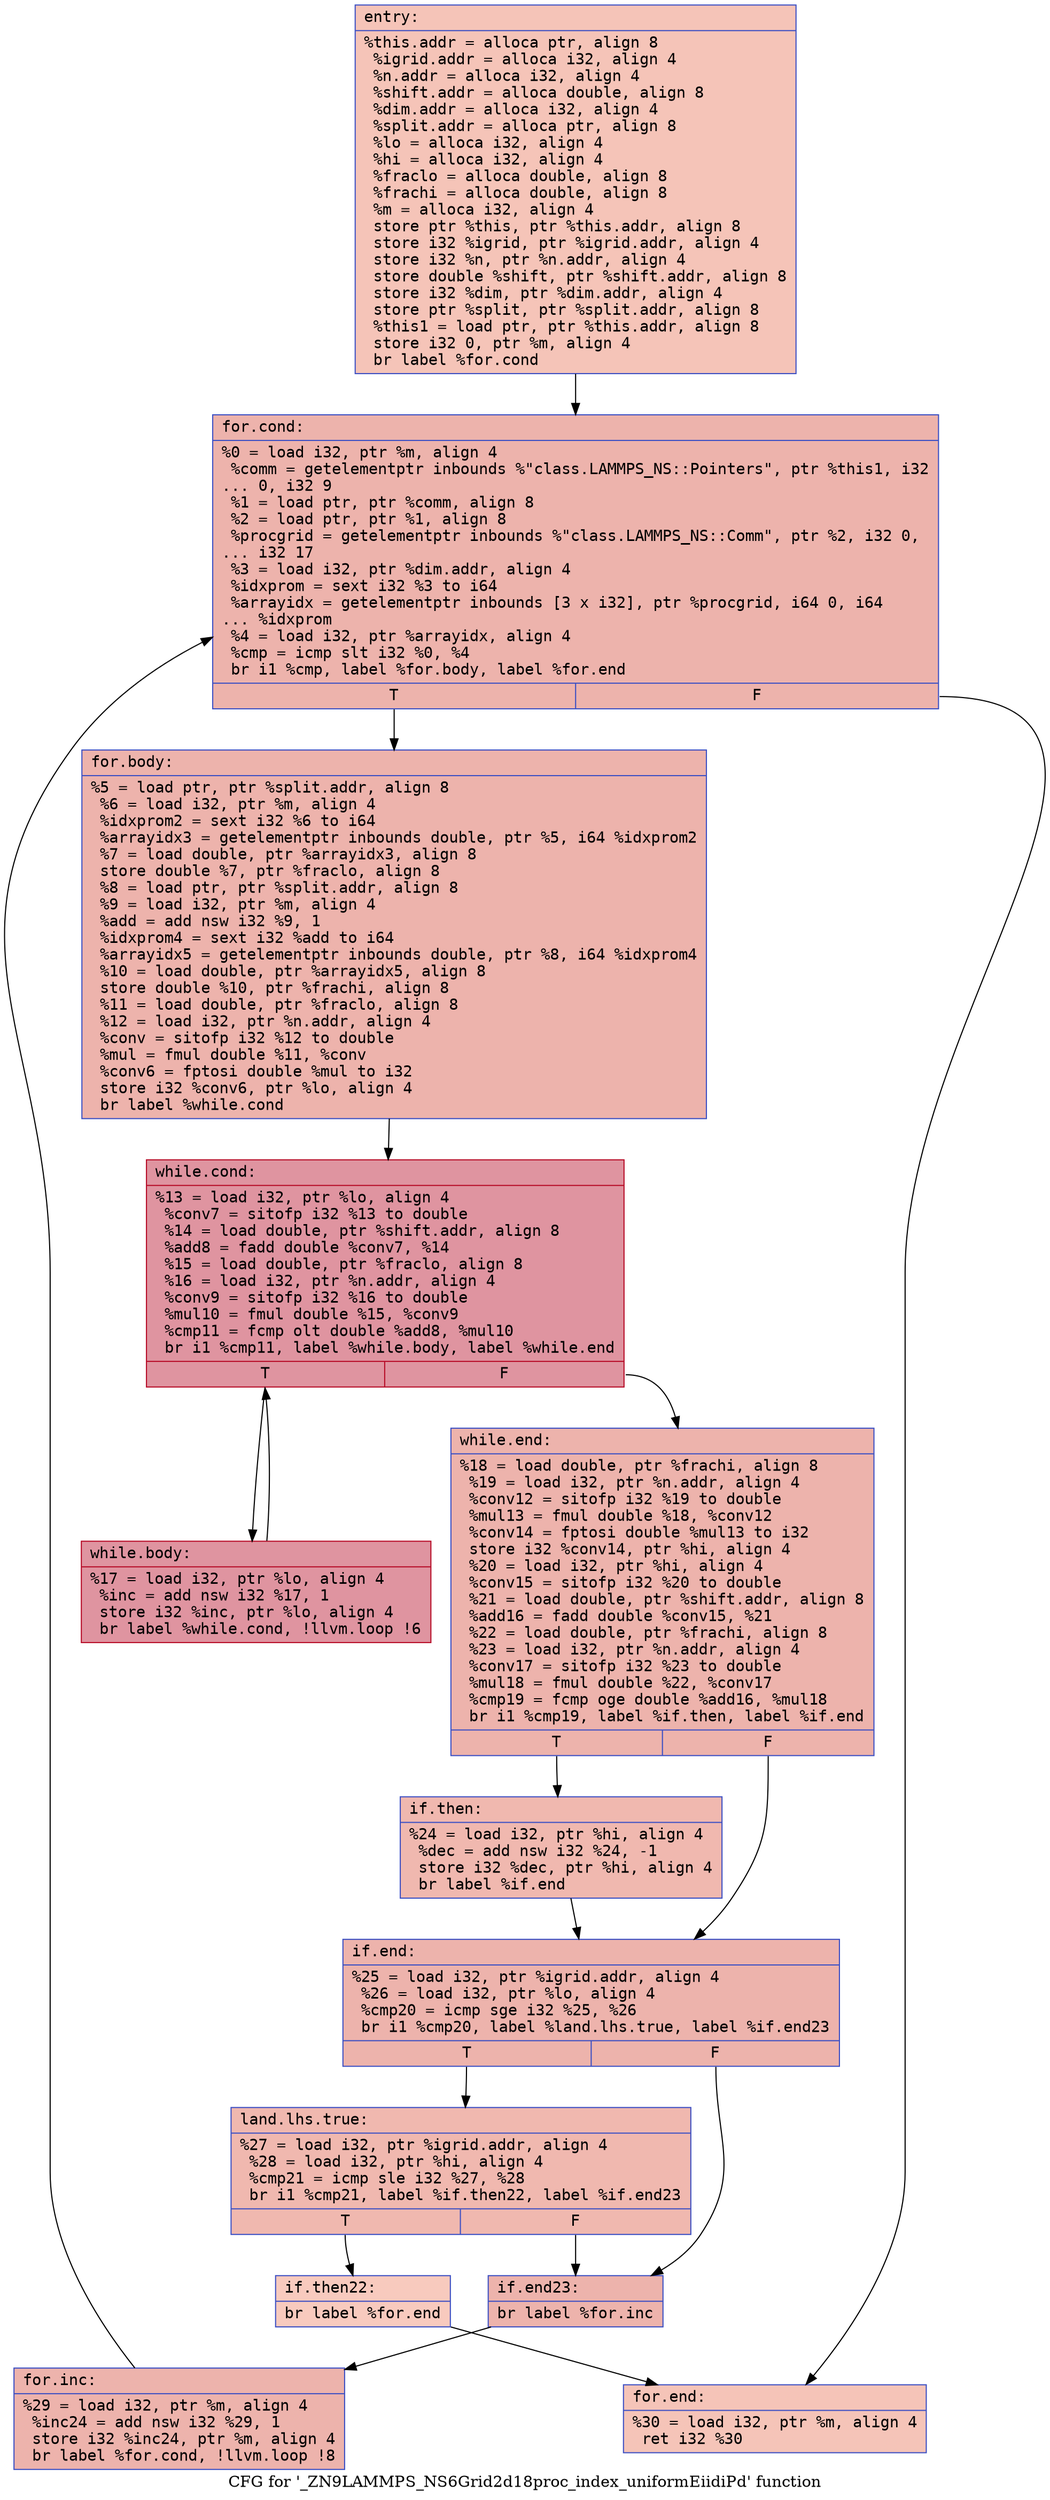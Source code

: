 digraph "CFG for '_ZN9LAMMPS_NS6Grid2d18proc_index_uniformEiidiPd' function" {
	label="CFG for '_ZN9LAMMPS_NS6Grid2d18proc_index_uniformEiidiPd' function";

	Node0x560f90f3b060 [shape=record,color="#3d50c3ff", style=filled, fillcolor="#e97a5f70" fontname="Courier",label="{entry:\l|  %this.addr = alloca ptr, align 8\l  %igrid.addr = alloca i32, align 4\l  %n.addr = alloca i32, align 4\l  %shift.addr = alloca double, align 8\l  %dim.addr = alloca i32, align 4\l  %split.addr = alloca ptr, align 8\l  %lo = alloca i32, align 4\l  %hi = alloca i32, align 4\l  %fraclo = alloca double, align 8\l  %frachi = alloca double, align 8\l  %m = alloca i32, align 4\l  store ptr %this, ptr %this.addr, align 8\l  store i32 %igrid, ptr %igrid.addr, align 4\l  store i32 %n, ptr %n.addr, align 4\l  store double %shift, ptr %shift.addr, align 8\l  store i32 %dim, ptr %dim.addr, align 4\l  store ptr %split, ptr %split.addr, align 8\l  %this1 = load ptr, ptr %this.addr, align 8\l  store i32 0, ptr %m, align 4\l  br label %for.cond\l}"];
	Node0x560f90f3b060 -> Node0x560f90f423f0[tooltip="entry -> for.cond\nProbability 100.00%" ];
	Node0x560f90f423f0 [shape=record,color="#3d50c3ff", style=filled, fillcolor="#d6524470" fontname="Courier",label="{for.cond:\l|  %0 = load i32, ptr %m, align 4\l  %comm = getelementptr inbounds %\"class.LAMMPS_NS::Pointers\", ptr %this1, i32\l... 0, i32 9\l  %1 = load ptr, ptr %comm, align 8\l  %2 = load ptr, ptr %1, align 8\l  %procgrid = getelementptr inbounds %\"class.LAMMPS_NS::Comm\", ptr %2, i32 0,\l... i32 17\l  %3 = load i32, ptr %dim.addr, align 4\l  %idxprom = sext i32 %3 to i64\l  %arrayidx = getelementptr inbounds [3 x i32], ptr %procgrid, i64 0, i64\l... %idxprom\l  %4 = load i32, ptr %arrayidx, align 4\l  %cmp = icmp slt i32 %0, %4\l  br i1 %cmp, label %for.body, label %for.end\l|{<s0>T|<s1>F}}"];
	Node0x560f90f423f0:s0 -> Node0x560f90f3f8e0[tooltip="for.cond -> for.body\nProbability 96.88%" ];
	Node0x560f90f423f0:s1 -> Node0x560f90f3f960[tooltip="for.cond -> for.end\nProbability 3.12%" ];
	Node0x560f90f3f8e0 [shape=record,color="#3d50c3ff", style=filled, fillcolor="#d6524470" fontname="Courier",label="{for.body:\l|  %5 = load ptr, ptr %split.addr, align 8\l  %6 = load i32, ptr %m, align 4\l  %idxprom2 = sext i32 %6 to i64\l  %arrayidx3 = getelementptr inbounds double, ptr %5, i64 %idxprom2\l  %7 = load double, ptr %arrayidx3, align 8\l  store double %7, ptr %fraclo, align 8\l  %8 = load ptr, ptr %split.addr, align 8\l  %9 = load i32, ptr %m, align 4\l  %add = add nsw i32 %9, 1\l  %idxprom4 = sext i32 %add to i64\l  %arrayidx5 = getelementptr inbounds double, ptr %8, i64 %idxprom4\l  %10 = load double, ptr %arrayidx5, align 8\l  store double %10, ptr %frachi, align 8\l  %11 = load double, ptr %fraclo, align 8\l  %12 = load i32, ptr %n.addr, align 4\l  %conv = sitofp i32 %12 to double\l  %mul = fmul double %11, %conv\l  %conv6 = fptosi double %mul to i32\l  store i32 %conv6, ptr %lo, align 4\l  br label %while.cond\l}"];
	Node0x560f90f3f8e0 -> Node0x560f90f439c0[tooltip="for.body -> while.cond\nProbability 100.00%" ];
	Node0x560f90f439c0 [shape=record,color="#b70d28ff", style=filled, fillcolor="#b70d2870" fontname="Courier",label="{while.cond:\l|  %13 = load i32, ptr %lo, align 4\l  %conv7 = sitofp i32 %13 to double\l  %14 = load double, ptr %shift.addr, align 8\l  %add8 = fadd double %conv7, %14\l  %15 = load double, ptr %fraclo, align 8\l  %16 = load i32, ptr %n.addr, align 4\l  %conv9 = sitofp i32 %16 to double\l  %mul10 = fmul double %15, %conv9\l  %cmp11 = fcmp olt double %add8, %mul10\l  br i1 %cmp11, label %while.body, label %while.end\l|{<s0>T|<s1>F}}"];
	Node0x560f90f439c0:s0 -> Node0x560f90f43fe0[tooltip="while.cond -> while.body\nProbability 96.88%" ];
	Node0x560f90f439c0:s1 -> Node0x560f90f44060[tooltip="while.cond -> while.end\nProbability 3.12%" ];
	Node0x560f90f43fe0 [shape=record,color="#b70d28ff", style=filled, fillcolor="#b70d2870" fontname="Courier",label="{while.body:\l|  %17 = load i32, ptr %lo, align 4\l  %inc = add nsw i32 %17, 1\l  store i32 %inc, ptr %lo, align 4\l  br label %while.cond, !llvm.loop !6\l}"];
	Node0x560f90f43fe0 -> Node0x560f90f439c0[tooltip="while.body -> while.cond\nProbability 100.00%" ];
	Node0x560f90f44060 [shape=record,color="#3d50c3ff", style=filled, fillcolor="#d6524470" fontname="Courier",label="{while.end:\l|  %18 = load double, ptr %frachi, align 8\l  %19 = load i32, ptr %n.addr, align 4\l  %conv12 = sitofp i32 %19 to double\l  %mul13 = fmul double %18, %conv12\l  %conv14 = fptosi double %mul13 to i32\l  store i32 %conv14, ptr %hi, align 4\l  %20 = load i32, ptr %hi, align 4\l  %conv15 = sitofp i32 %20 to double\l  %21 = load double, ptr %shift.addr, align 8\l  %add16 = fadd double %conv15, %21\l  %22 = load double, ptr %frachi, align 8\l  %23 = load i32, ptr %n.addr, align 4\l  %conv17 = sitofp i32 %23 to double\l  %mul18 = fmul double %22, %conv17\l  %cmp19 = fcmp oge double %add16, %mul18\l  br i1 %cmp19, label %if.then, label %if.end\l|{<s0>T|<s1>F}}"];
	Node0x560f90f44060:s0 -> Node0x560f90f45070[tooltip="while.end -> if.then\nProbability 50.00%" ];
	Node0x560f90f44060:s1 -> Node0x560f90f450c0[tooltip="while.end -> if.end\nProbability 50.00%" ];
	Node0x560f90f45070 [shape=record,color="#3d50c3ff", style=filled, fillcolor="#dc5d4a70" fontname="Courier",label="{if.then:\l|  %24 = load i32, ptr %hi, align 4\l  %dec = add nsw i32 %24, -1\l  store i32 %dec, ptr %hi, align 4\l  br label %if.end\l}"];
	Node0x560f90f45070 -> Node0x560f90f450c0[tooltip="if.then -> if.end\nProbability 100.00%" ];
	Node0x560f90f450c0 [shape=record,color="#3d50c3ff", style=filled, fillcolor="#d6524470" fontname="Courier",label="{if.end:\l|  %25 = load i32, ptr %igrid.addr, align 4\l  %26 = load i32, ptr %lo, align 4\l  %cmp20 = icmp sge i32 %25, %26\l  br i1 %cmp20, label %land.lhs.true, label %if.end23\l|{<s0>T|<s1>F}}"];
	Node0x560f90f450c0:s0 -> Node0x560f90f455d0[tooltip="if.end -> land.lhs.true\nProbability 50.00%" ];
	Node0x560f90f450c0:s1 -> Node0x560f90f45650[tooltip="if.end -> if.end23\nProbability 50.00%" ];
	Node0x560f90f455d0 [shape=record,color="#3d50c3ff", style=filled, fillcolor="#dc5d4a70" fontname="Courier",label="{land.lhs.true:\l|  %27 = load i32, ptr %igrid.addr, align 4\l  %28 = load i32, ptr %hi, align 4\l  %cmp21 = icmp sle i32 %27, %28\l  br i1 %cmp21, label %if.then22, label %if.end23\l|{<s0>T|<s1>F}}"];
	Node0x560f90f455d0:s0 -> Node0x560f90f45930[tooltip="land.lhs.true -> if.then22\nProbability 3.12%" ];
	Node0x560f90f455d0:s1 -> Node0x560f90f45650[tooltip="land.lhs.true -> if.end23\nProbability 96.88%" ];
	Node0x560f90f45930 [shape=record,color="#3d50c3ff", style=filled, fillcolor="#ef886b70" fontname="Courier",label="{if.then22:\l|  br label %for.end\l}"];
	Node0x560f90f45930 -> Node0x560f90f3f960[tooltip="if.then22 -> for.end\nProbability 100.00%" ];
	Node0x560f90f45650 [shape=record,color="#3d50c3ff", style=filled, fillcolor="#d6524470" fontname="Courier",label="{if.end23:\l|  br label %for.inc\l}"];
	Node0x560f90f45650 -> Node0x560f90f45ad0[tooltip="if.end23 -> for.inc\nProbability 100.00%" ];
	Node0x560f90f45ad0 [shape=record,color="#3d50c3ff", style=filled, fillcolor="#d6524470" fontname="Courier",label="{for.inc:\l|  %29 = load i32, ptr %m, align 4\l  %inc24 = add nsw i32 %29, 1\l  store i32 %inc24, ptr %m, align 4\l  br label %for.cond, !llvm.loop !8\l}"];
	Node0x560f90f45ad0 -> Node0x560f90f423f0[tooltip="for.inc -> for.cond\nProbability 100.00%" ];
	Node0x560f90f3f960 [shape=record,color="#3d50c3ff", style=filled, fillcolor="#e97a5f70" fontname="Courier",label="{for.end:\l|  %30 = load i32, ptr %m, align 4\l  ret i32 %30\l}"];
}
